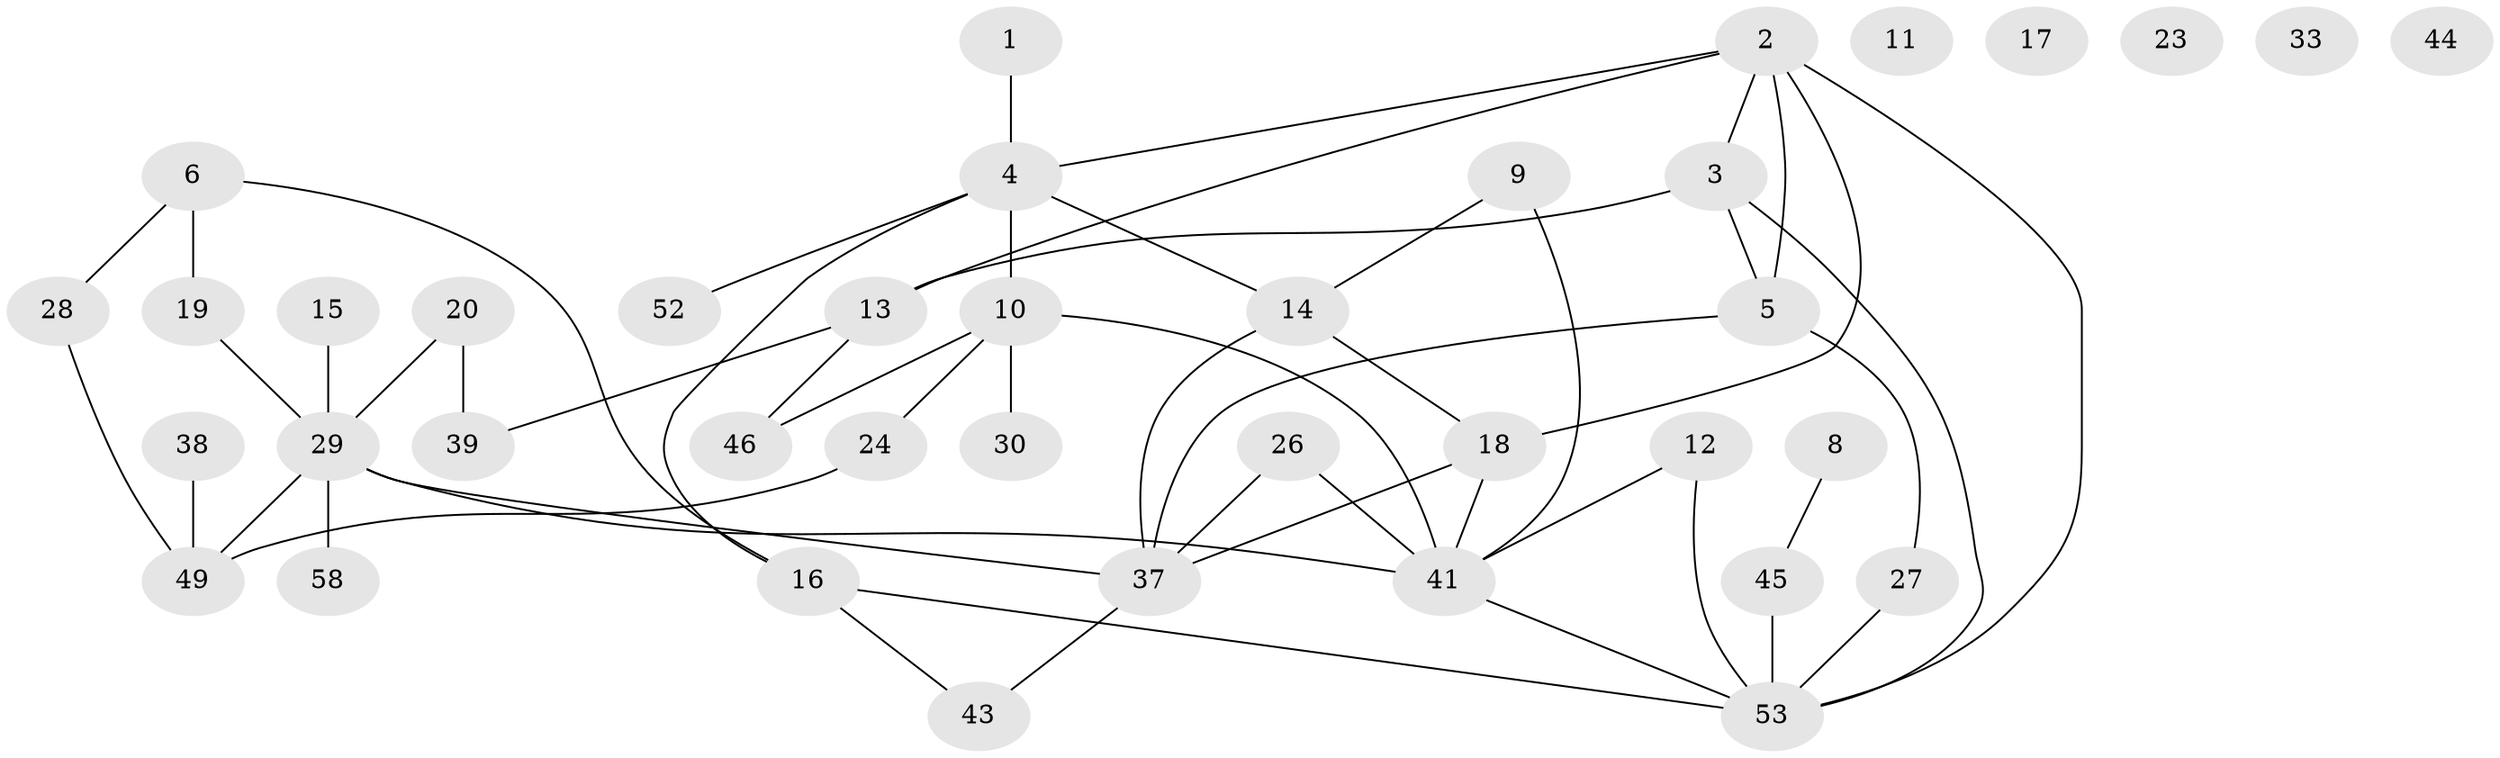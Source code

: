 // original degree distribution, {1: 0.19672131147540983, 4: 0.21311475409836064, 3: 0.16393442622950818, 2: 0.2786885245901639, 0: 0.06557377049180328, 5: 0.06557377049180328, 6: 0.01639344262295082}
// Generated by graph-tools (version 1.1) at 2025/41/03/06/25 10:41:22]
// undirected, 39 vertices, 53 edges
graph export_dot {
graph [start="1"]
  node [color=gray90,style=filled];
  1;
  2 [super="+34"];
  3 [super="+31"];
  4 [super="+7"];
  5;
  6 [super="+25"];
  8 [super="+42"];
  9 [super="+32"];
  10 [super="+40"];
  11;
  12;
  13 [super="+21"];
  14 [super="+48"];
  15 [super="+22"];
  16;
  17;
  18 [super="+55"];
  19;
  20 [super="+56"];
  23;
  24 [super="+35"];
  26;
  27 [super="+60"];
  28;
  29 [super="+36"];
  30;
  33 [super="+57"];
  37 [super="+51"];
  38;
  39;
  41 [super="+50"];
  43 [super="+59"];
  44;
  45 [super="+47"];
  46;
  49 [super="+61"];
  52;
  53 [super="+54"];
  58;
  1 -- 4;
  2 -- 4;
  2 -- 18;
  2 -- 13;
  2 -- 53;
  2 -- 3;
  2 -- 5;
  3 -- 53;
  3 -- 13;
  3 -- 5;
  4 -- 52;
  4 -- 16;
  4 -- 10;
  4 -- 14;
  5 -- 27;
  5 -- 37;
  6 -- 16;
  6 -- 19;
  6 -- 28;
  8 -- 45;
  9 -- 41;
  9 -- 14;
  10 -- 41 [weight=2];
  10 -- 46;
  10 -- 24;
  10 -- 30;
  12 -- 41;
  12 -- 53;
  13 -- 39;
  13 -- 46;
  14 -- 18;
  14 -- 37;
  15 -- 29;
  16 -- 53;
  16 -- 43;
  18 -- 41;
  18 -- 37;
  19 -- 29;
  20 -- 39;
  20 -- 29;
  24 -- 49;
  26 -- 37;
  26 -- 41;
  27 -- 53;
  28 -- 49;
  29 -- 41;
  29 -- 58;
  29 -- 49;
  29 -- 37;
  37 -- 43;
  38 -- 49 [weight=2];
  41 -- 53;
  45 -- 53;
}
